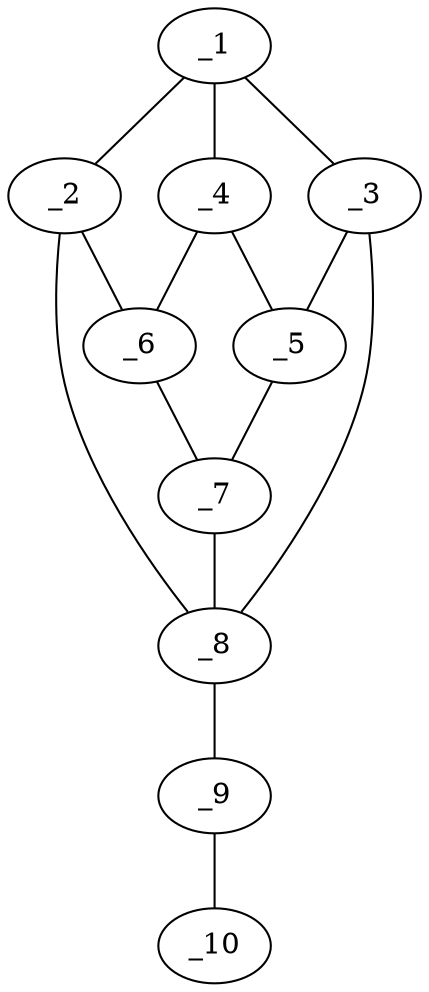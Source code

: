 graph molid124081 {
	_1	 [charge=0,
		chem=1,
		symbol="C  ",
		x="2.3071",
		y="-1.5365"];
	_2	 [charge=0,
		chem=1,
		symbol="C  ",
		x="2.3071",
		y="-0.5365"];
	_1 -- _2	 [valence=1];
	_3	 [charge=0,
		chem=1,
		symbol="C  ",
		x="2.7071",
		y="-1.1365"];
	_1 -- _3	 [valence=1];
	_4	 [charge=0,
		chem=1,
		symbol="C  ",
		x="3.3071",
		y="-1.5365"];
	_1 -- _4	 [valence=1];
	_6	 [charge=0,
		chem=1,
		symbol="C  ",
		x="3.3071",
		y="-0.5365"];
	_2 -- _6	 [valence=1];
	_8	 [charge=0,
		chem=1,
		symbol="C  ",
		x="2.7071",
		y="-0.1365"];
	_2 -- _8	 [valence=1];
	_5	 [charge=0,
		chem=1,
		symbol="C  ",
		x="3.7071",
		y="-1.1365"];
	_3 -- _5	 [valence=1];
	_3 -- _8	 [valence=1];
	_4 -- _5	 [valence=1];
	_4 -- _6	 [valence=1];
	_7	 [charge=0,
		chem=1,
		symbol="C  ",
		x="3.7071",
		y="-0.1365"];
	_5 -- _7	 [valence=1];
	_6 -- _7	 [valence=1];
	_7 -- _8	 [valence=1];
	_9	 [charge=0,
		chem=1,
		symbol="C  ",
		x=2,
		y="0.5706"];
	_8 -- _9	 [valence=1];
	_10	 [charge=0,
		chem=2,
		symbol="O  ",
		x="2.2588",
		y="1.5365"];
	_9 -- _10	 [valence=1];
}
